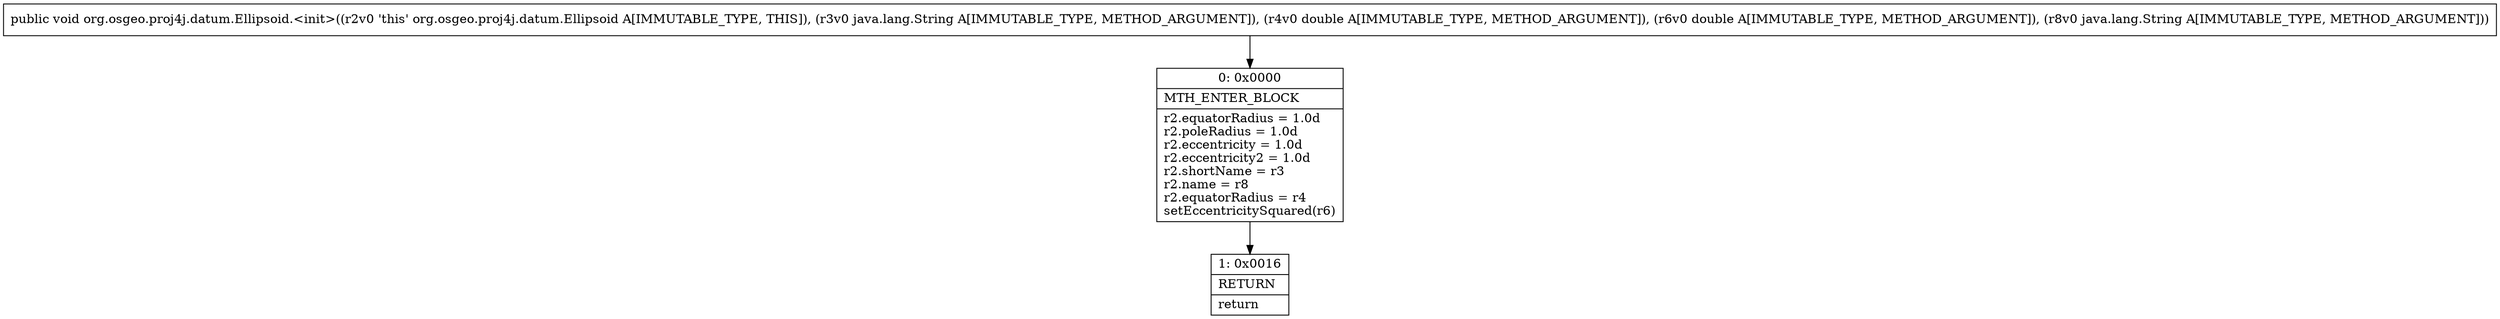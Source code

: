 digraph "CFG fororg.osgeo.proj4j.datum.Ellipsoid.\<init\>(Ljava\/lang\/String;DDLjava\/lang\/String;)V" {
Node_0 [shape=record,label="{0\:\ 0x0000|MTH_ENTER_BLOCK\l|r2.equatorRadius = 1.0d\lr2.poleRadius = 1.0d\lr2.eccentricity = 1.0d\lr2.eccentricity2 = 1.0d\lr2.shortName = r3\lr2.name = r8\lr2.equatorRadius = r4\lsetEccentricitySquared(r6)\l}"];
Node_1 [shape=record,label="{1\:\ 0x0016|RETURN\l|return\l}"];
MethodNode[shape=record,label="{public void org.osgeo.proj4j.datum.Ellipsoid.\<init\>((r2v0 'this' org.osgeo.proj4j.datum.Ellipsoid A[IMMUTABLE_TYPE, THIS]), (r3v0 java.lang.String A[IMMUTABLE_TYPE, METHOD_ARGUMENT]), (r4v0 double A[IMMUTABLE_TYPE, METHOD_ARGUMENT]), (r6v0 double A[IMMUTABLE_TYPE, METHOD_ARGUMENT]), (r8v0 java.lang.String A[IMMUTABLE_TYPE, METHOD_ARGUMENT])) }"];
MethodNode -> Node_0;
Node_0 -> Node_1;
}

